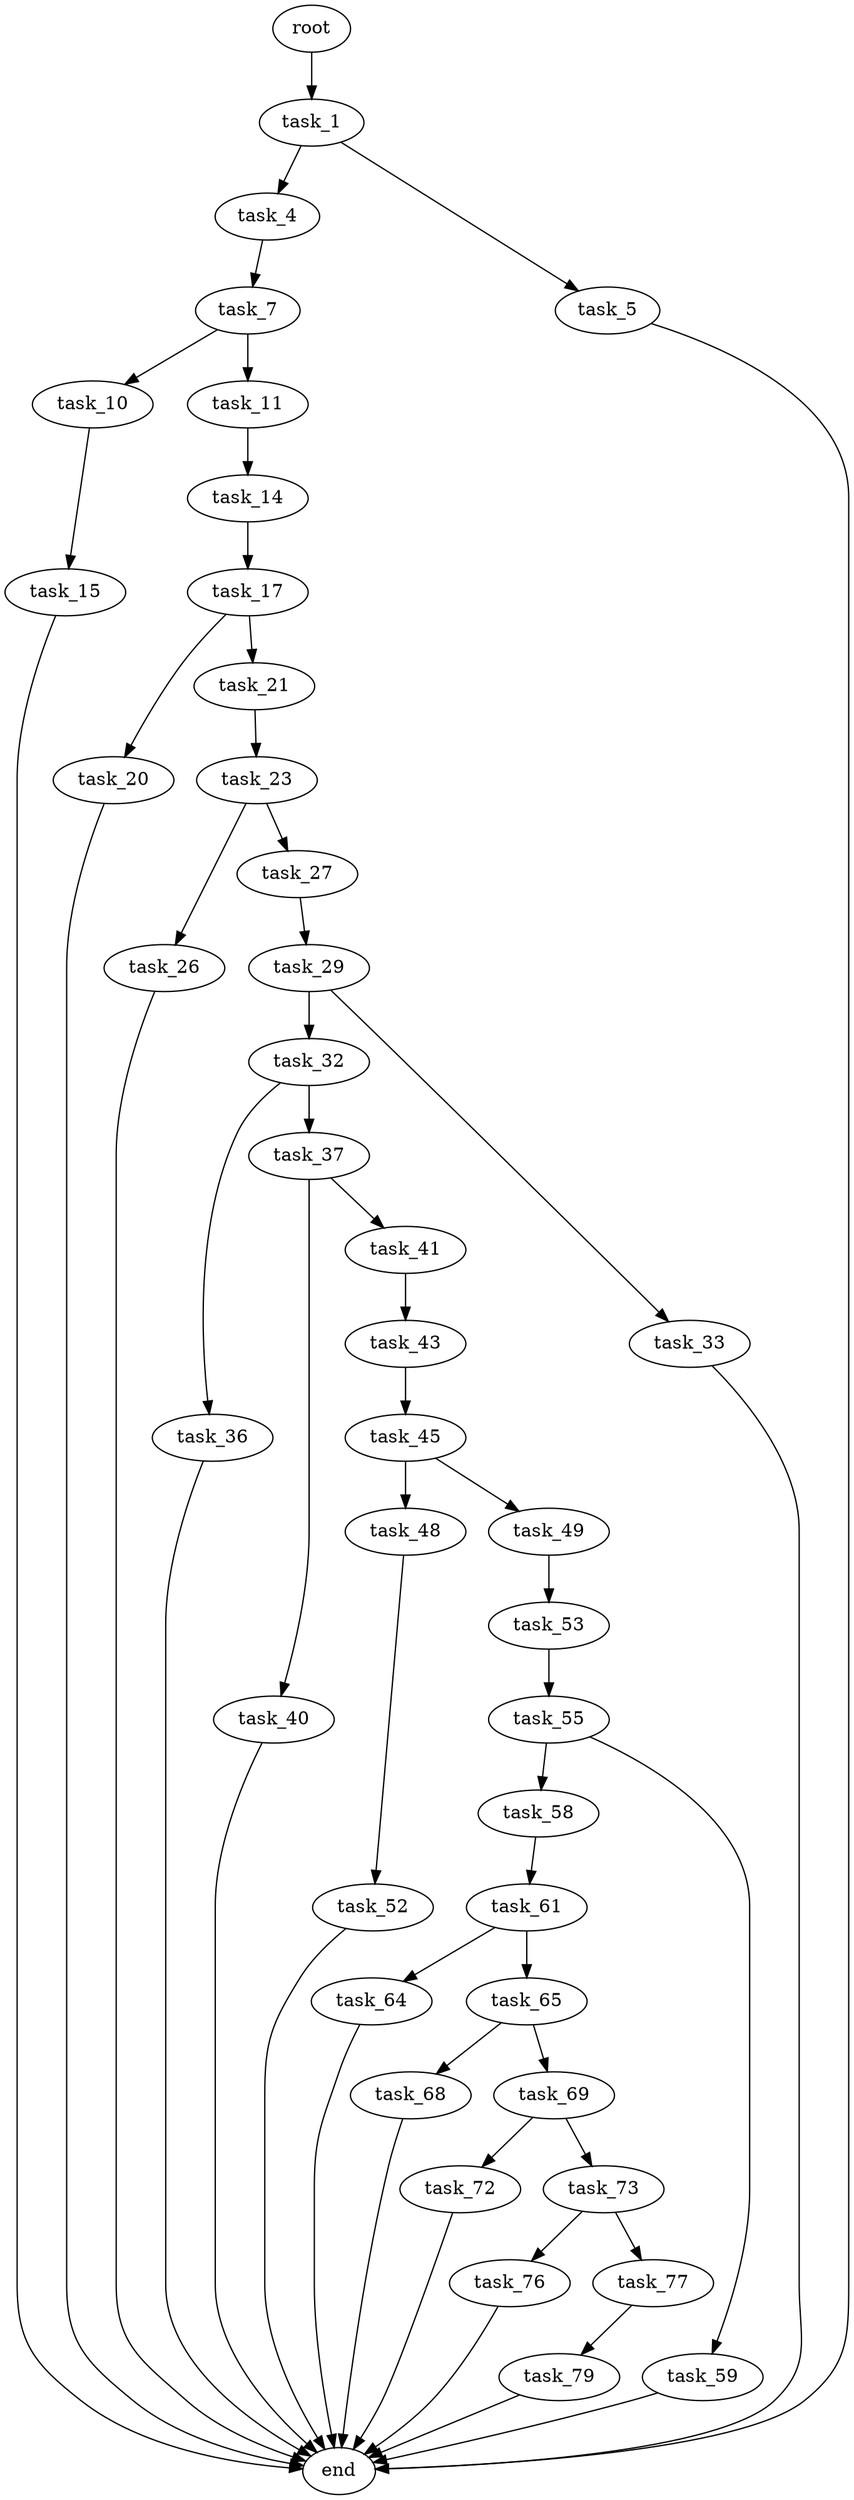 digraph G {
  root [size="0.000000"];
  task_1 [size="5128183187.000000"];
  task_4 [size="363272126825.000000"];
  task_5 [size="134217728000.000000"];
  task_7 [size="38395496250.000000"];
  end [size="0.000000"];
  task_10 [size="1101667933967.000000"];
  task_11 [size="8589934592.000000"];
  task_15 [size="68719476736.000000"];
  task_14 [size="314886774044.000000"];
  task_17 [size="28991029248.000000"];
  task_20 [size="28991029248.000000"];
  task_21 [size="14946887067.000000"];
  task_23 [size="368293445632.000000"];
  task_26 [size="14611172447.000000"];
  task_27 [size="54688524044.000000"];
  task_29 [size="888240852637.000000"];
  task_32 [size="1155511961916.000000"];
  task_33 [size="28991029248.000000"];
  task_36 [size="231928233984.000000"];
  task_37 [size="254168611345.000000"];
  task_40 [size="169894055006.000000"];
  task_41 [size="1073741824000.000000"];
  task_43 [size="162800243892.000000"];
  task_45 [size="8589934592.000000"];
  task_48 [size="16414660364.000000"];
  task_49 [size="7019644758.000000"];
  task_52 [size="1200254164905.000000"];
  task_53 [size="10028676270.000000"];
  task_55 [size="1056745914768.000000"];
  task_58 [size="280446495657.000000"];
  task_59 [size="11582792256.000000"];
  task_61 [size="8589934592.000000"];
  task_64 [size="45834506533.000000"];
  task_65 [size="549755813888.000000"];
  task_68 [size="231928233984.000000"];
  task_69 [size="134217728000.000000"];
  task_72 [size="636187602334.000000"];
  task_73 [size="10070349694.000000"];
  task_76 [size="68719476736.000000"];
  task_77 [size="68719476736.000000"];
  task_79 [size="28991029248.000000"];

  root -> task_1 [size="1.000000"];
  task_1 -> task_4 [size="134217728.000000"];
  task_1 -> task_5 [size="134217728.000000"];
  task_4 -> task_7 [size="838860800.000000"];
  task_5 -> end [size="1.000000"];
  task_7 -> task_10 [size="679477248.000000"];
  task_7 -> task_11 [size="679477248.000000"];
  task_10 -> task_15 [size="679477248.000000"];
  task_11 -> task_14 [size="33554432.000000"];
  task_15 -> end [size="1.000000"];
  task_14 -> task_17 [size="411041792.000000"];
  task_17 -> task_20 [size="75497472.000000"];
  task_17 -> task_21 [size="75497472.000000"];
  task_20 -> end [size="1.000000"];
  task_21 -> task_23 [size="301989888.000000"];
  task_23 -> task_26 [size="411041792.000000"];
  task_23 -> task_27 [size="411041792.000000"];
  task_26 -> end [size="1.000000"];
  task_27 -> task_29 [size="75497472.000000"];
  task_29 -> task_32 [size="679477248.000000"];
  task_29 -> task_33 [size="679477248.000000"];
  task_32 -> task_36 [size="838860800.000000"];
  task_32 -> task_37 [size="838860800.000000"];
  task_33 -> end [size="1.000000"];
  task_36 -> end [size="1.000000"];
  task_37 -> task_40 [size="838860800.000000"];
  task_37 -> task_41 [size="838860800.000000"];
  task_40 -> end [size="1.000000"];
  task_41 -> task_43 [size="838860800.000000"];
  task_43 -> task_45 [size="536870912.000000"];
  task_45 -> task_48 [size="33554432.000000"];
  task_45 -> task_49 [size="33554432.000000"];
  task_48 -> task_52 [size="33554432.000000"];
  task_49 -> task_53 [size="679477248.000000"];
  task_52 -> end [size="1.000000"];
  task_53 -> task_55 [size="209715200.000000"];
  task_55 -> task_58 [size="838860800.000000"];
  task_55 -> task_59 [size="838860800.000000"];
  task_58 -> task_61 [size="679477248.000000"];
  task_59 -> end [size="1.000000"];
  task_61 -> task_64 [size="33554432.000000"];
  task_61 -> task_65 [size="33554432.000000"];
  task_64 -> end [size="1.000000"];
  task_65 -> task_68 [size="536870912.000000"];
  task_65 -> task_69 [size="536870912.000000"];
  task_68 -> end [size="1.000000"];
  task_69 -> task_72 [size="209715200.000000"];
  task_69 -> task_73 [size="209715200.000000"];
  task_72 -> end [size="1.000000"];
  task_73 -> task_76 [size="301989888.000000"];
  task_73 -> task_77 [size="301989888.000000"];
  task_76 -> end [size="1.000000"];
  task_77 -> task_79 [size="134217728.000000"];
  task_79 -> end [size="1.000000"];
}
